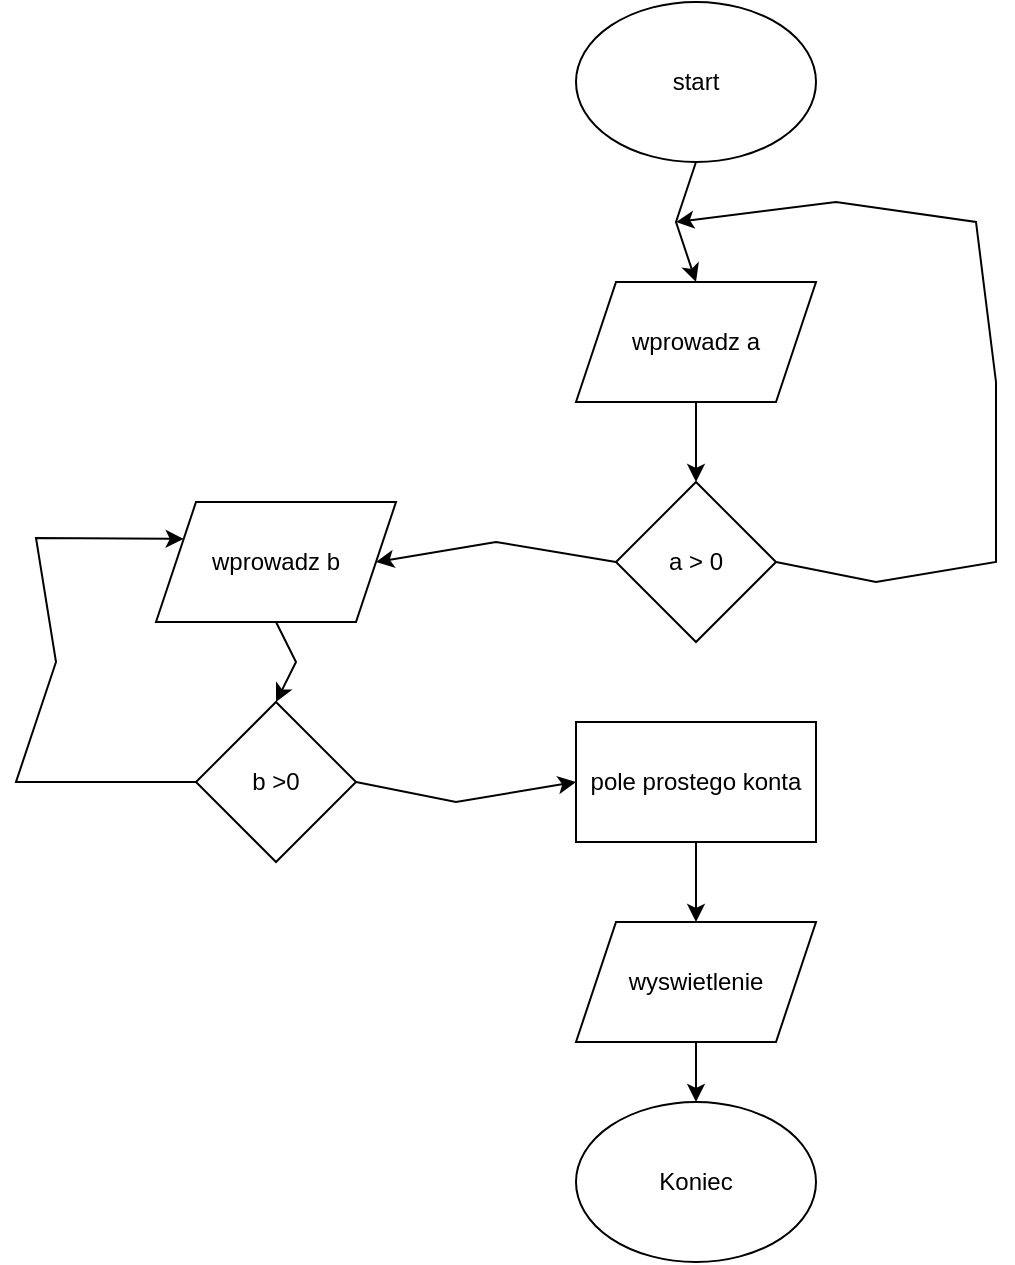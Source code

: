 <mxfile version="15.5.6" type="github">
  <diagram id="YcN0I72zvOR4fPA20HtF" name="Page-1">
    <mxGraphModel dx="1422" dy="794" grid="1" gridSize="10" guides="1" tooltips="1" connect="1" arrows="1" fold="1" page="1" pageScale="1" pageWidth="827" pageHeight="1169" math="0" shadow="0">
      <root>
        <mxCell id="0" />
        <mxCell id="1" parent="0" />
        <mxCell id="xXfHK_8Ia9Ldp2uMEZia-2" value="start" style="ellipse;whiteSpace=wrap;html=1;" vertex="1" parent="1">
          <mxGeometry x="340" y="50" width="120" height="80" as="geometry" />
        </mxCell>
        <mxCell id="xXfHK_8Ia9Ldp2uMEZia-3" value="wprowadz a" style="shape=parallelogram;perimeter=parallelogramPerimeter;whiteSpace=wrap;html=1;fixedSize=1;" vertex="1" parent="1">
          <mxGeometry x="340" y="190" width="120" height="60" as="geometry" />
        </mxCell>
        <mxCell id="xXfHK_8Ia9Ldp2uMEZia-4" value="a &amp;gt; 0" style="rhombus;whiteSpace=wrap;html=1;" vertex="1" parent="1">
          <mxGeometry x="360" y="290" width="80" height="80" as="geometry" />
        </mxCell>
        <mxCell id="xXfHK_8Ia9Ldp2uMEZia-5" value="pole prostego konta" style="rounded=0;whiteSpace=wrap;html=1;" vertex="1" parent="1">
          <mxGeometry x="340" y="410" width="120" height="60" as="geometry" />
        </mxCell>
        <mxCell id="xXfHK_8Ia9Ldp2uMEZia-6" value="wyswietlenie" style="shape=parallelogram;perimeter=parallelogramPerimeter;whiteSpace=wrap;html=1;fixedSize=1;" vertex="1" parent="1">
          <mxGeometry x="340" y="510" width="120" height="60" as="geometry" />
        </mxCell>
        <mxCell id="xXfHK_8Ia9Ldp2uMEZia-7" value="Koniec" style="ellipse;whiteSpace=wrap;html=1;" vertex="1" parent="1">
          <mxGeometry x="340" y="600" width="120" height="80" as="geometry" />
        </mxCell>
        <mxCell id="xXfHK_8Ia9Ldp2uMEZia-8" value="" style="endArrow=classic;html=1;rounded=0;exitX=0.5;exitY=1;exitDx=0;exitDy=0;entryX=0.5;entryY=0;entryDx=0;entryDy=0;" edge="1" parent="1" source="xXfHK_8Ia9Ldp2uMEZia-2" target="xXfHK_8Ia9Ldp2uMEZia-3">
          <mxGeometry width="50" height="50" relative="1" as="geometry">
            <mxPoint x="390" y="430" as="sourcePoint" />
            <mxPoint x="440" y="380" as="targetPoint" />
            <Array as="points">
              <mxPoint x="390" y="160" />
            </Array>
          </mxGeometry>
        </mxCell>
        <mxCell id="xXfHK_8Ia9Ldp2uMEZia-9" value="" style="endArrow=classic;html=1;rounded=0;exitX=0.5;exitY=1;exitDx=0;exitDy=0;" edge="1" parent="1" source="xXfHK_8Ia9Ldp2uMEZia-3" target="xXfHK_8Ia9Ldp2uMEZia-4">
          <mxGeometry width="50" height="50" relative="1" as="geometry">
            <mxPoint x="390" y="430" as="sourcePoint" />
            <mxPoint x="440" y="380" as="targetPoint" />
          </mxGeometry>
        </mxCell>
        <mxCell id="xXfHK_8Ia9Ldp2uMEZia-11" value="" style="endArrow=classic;html=1;rounded=0;exitX=0.5;exitY=1;exitDx=0;exitDy=0;" edge="1" parent="1" source="xXfHK_8Ia9Ldp2uMEZia-5" target="xXfHK_8Ia9Ldp2uMEZia-6">
          <mxGeometry width="50" height="50" relative="1" as="geometry">
            <mxPoint x="390" y="430" as="sourcePoint" />
            <mxPoint x="440" y="380" as="targetPoint" />
          </mxGeometry>
        </mxCell>
        <mxCell id="xXfHK_8Ia9Ldp2uMEZia-12" value="" style="endArrow=classic;html=1;rounded=0;exitX=0.5;exitY=1;exitDx=0;exitDy=0;entryX=0.5;entryY=0;entryDx=0;entryDy=0;" edge="1" parent="1" source="xXfHK_8Ia9Ldp2uMEZia-6" target="xXfHK_8Ia9Ldp2uMEZia-7">
          <mxGeometry width="50" height="50" relative="1" as="geometry">
            <mxPoint x="390" y="430" as="sourcePoint" />
            <mxPoint x="440" y="380" as="targetPoint" />
          </mxGeometry>
        </mxCell>
        <mxCell id="xXfHK_8Ia9Ldp2uMEZia-14" value="" style="endArrow=classic;html=1;rounded=0;exitX=1;exitY=0.5;exitDx=0;exitDy=0;" edge="1" parent="1" source="xXfHK_8Ia9Ldp2uMEZia-4">
          <mxGeometry width="50" height="50" relative="1" as="geometry">
            <mxPoint x="390" y="430" as="sourcePoint" />
            <mxPoint x="390" y="160" as="targetPoint" />
            <Array as="points">
              <mxPoint x="490" y="340" />
              <mxPoint x="550" y="330" />
              <mxPoint x="550" y="240" />
              <mxPoint x="540" y="160" />
              <mxPoint x="470" y="150" />
            </Array>
          </mxGeometry>
        </mxCell>
        <mxCell id="xXfHK_8Ia9Ldp2uMEZia-15" value="b &amp;gt;0" style="rhombus;whiteSpace=wrap;html=1;" vertex="1" parent="1">
          <mxGeometry x="150" y="400" width="80" height="80" as="geometry" />
        </mxCell>
        <mxCell id="xXfHK_8Ia9Ldp2uMEZia-18" value="wprowadz b" style="shape=parallelogram;perimeter=parallelogramPerimeter;whiteSpace=wrap;html=1;fixedSize=1;" vertex="1" parent="1">
          <mxGeometry x="130" y="300" width="120" height="60" as="geometry" />
        </mxCell>
        <mxCell id="xXfHK_8Ia9Ldp2uMEZia-19" value="" style="endArrow=classic;html=1;rounded=0;exitX=0;exitY=0.5;exitDx=0;exitDy=0;entryX=1;entryY=0.5;entryDx=0;entryDy=0;" edge="1" parent="1" source="xXfHK_8Ia9Ldp2uMEZia-4" target="xXfHK_8Ia9Ldp2uMEZia-18">
          <mxGeometry width="50" height="50" relative="1" as="geometry">
            <mxPoint x="390" y="430" as="sourcePoint" />
            <mxPoint x="440" y="380" as="targetPoint" />
            <Array as="points">
              <mxPoint x="300" y="320" />
            </Array>
          </mxGeometry>
        </mxCell>
        <mxCell id="xXfHK_8Ia9Ldp2uMEZia-20" value="" style="endArrow=classic;html=1;rounded=0;exitX=0.5;exitY=1;exitDx=0;exitDy=0;entryX=0.5;entryY=0;entryDx=0;entryDy=0;" edge="1" parent="1" source="xXfHK_8Ia9Ldp2uMEZia-18" target="xXfHK_8Ia9Ldp2uMEZia-15">
          <mxGeometry width="50" height="50" relative="1" as="geometry">
            <mxPoint x="390" y="430" as="sourcePoint" />
            <mxPoint x="440" y="380" as="targetPoint" />
            <Array as="points">
              <mxPoint x="200" y="380" />
            </Array>
          </mxGeometry>
        </mxCell>
        <mxCell id="xXfHK_8Ia9Ldp2uMEZia-21" value="" style="endArrow=classic;html=1;rounded=0;exitX=1;exitY=0.5;exitDx=0;exitDy=0;entryX=0;entryY=0.5;entryDx=0;entryDy=0;" edge="1" parent="1" source="xXfHK_8Ia9Ldp2uMEZia-15" target="xXfHK_8Ia9Ldp2uMEZia-5">
          <mxGeometry width="50" height="50" relative="1" as="geometry">
            <mxPoint x="390" y="430" as="sourcePoint" />
            <mxPoint x="440" y="380" as="targetPoint" />
            <Array as="points">
              <mxPoint x="280" y="450" />
            </Array>
          </mxGeometry>
        </mxCell>
        <mxCell id="xXfHK_8Ia9Ldp2uMEZia-22" value="" style="endArrow=classic;html=1;rounded=0;exitX=0;exitY=0.5;exitDx=0;exitDy=0;entryX=0;entryY=0.25;entryDx=0;entryDy=0;" edge="1" parent="1" source="xXfHK_8Ia9Ldp2uMEZia-15" target="xXfHK_8Ia9Ldp2uMEZia-18">
          <mxGeometry width="50" height="50" relative="1" as="geometry">
            <mxPoint x="390" y="430" as="sourcePoint" />
            <mxPoint x="60" y="330" as="targetPoint" />
            <Array as="points">
              <mxPoint x="60" y="440" />
              <mxPoint x="80" y="380" />
              <mxPoint x="70" y="318" />
            </Array>
          </mxGeometry>
        </mxCell>
      </root>
    </mxGraphModel>
  </diagram>
</mxfile>
